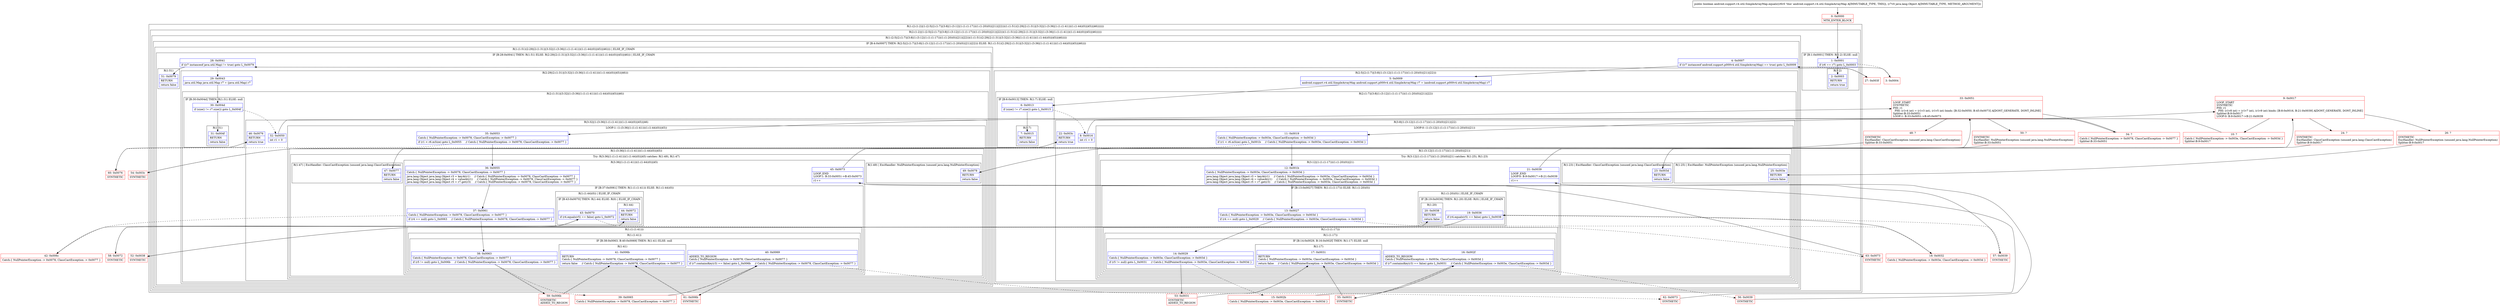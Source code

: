 digraph "CFG forandroid.support.v4.util.SimpleArrayMap.equals(Ljava\/lang\/Object;)Z" {
subgraph cluster_Region_2035183107 {
label = "R(1:(2:(1:2)|(1:(2:5|(2:(1:7)|(3:8|(1:(3:12|(1:(1:(1:17)))(1:(1:20)(0))|21))|22)))(1:(1:51)(2:29|(2:(1:31)|(3:32|(1:(3:36|(1:(1:(1:41)))(1:(1:44)(0))|45))|46)))))))";
node [shape=record,color=blue];
subgraph cluster_Region_416751990 {
label = "R(2:(1:2)|(1:(2:5|(2:(1:7)|(3:8|(1:(3:12|(1:(1:(1:17)))(1:(1:20)(0))|21))|22)))(1:(1:51)(2:29|(2:(1:31)|(3:32|(1:(3:36|(1:(1:(1:41)))(1:(1:44)(0))|45))|46))))))";
node [shape=record,color=blue];
subgraph cluster_IfRegion_1741418944 {
label = "IF [B:1:0x0001] THEN: R(1:2) ELSE: null";
node [shape=record,color=blue];
Node_1 [shape=record,label="{1\:\ 0x0001|if (r6 == r7) goto L_0x0003\l}"];
subgraph cluster_Region_559478114 {
label = "R(1:2)";
node [shape=record,color=blue];
Node_2 [shape=record,label="{2\:\ 0x0003|RETURN\l|return true\l}"];
}
}
subgraph cluster_Region_728545596 {
label = "R(1:(2:5|(2:(1:7)|(3:8|(1:(3:12|(1:(1:(1:17)))(1:(1:20)(0))|21))|22)))(1:(1:51)(2:29|(2:(1:31)|(3:32|(1:(3:36|(1:(1:(1:41)))(1:(1:44)(0))|45))|46)))))";
node [shape=record,color=blue];
subgraph cluster_IfRegion_168948150 {
label = "IF [B:4:0x0007] THEN: R(2:5|(2:(1:7)|(3:8|(1:(3:12|(1:(1:(1:17)))(1:(1:20)(0))|21))|22))) ELSE: R(1:(1:51)(2:29|(2:(1:31)|(3:32|(1:(3:36|(1:(1:(1:41)))(1:(1:44)(0))|45))|46))))";
node [shape=record,color=blue];
Node_4 [shape=record,label="{4\:\ 0x0007|if ((r7 instanceof android.support.p000v4.util.SimpleArrayMap) == true) goto L_0x0009\l}"];
subgraph cluster_Region_504038926 {
label = "R(2:5|(2:(1:7)|(3:8|(1:(3:12|(1:(1:(1:17)))(1:(1:20)(0))|21))|22)))";
node [shape=record,color=blue];
Node_5 [shape=record,label="{5\:\ 0x0009|android.support.v4.util.SimpleArrayMap android.support.p000v4.util.SimpleArrayMap r7 = (android.support.p000v4.util.SimpleArrayMap) r7\l}"];
subgraph cluster_Region_845960389 {
label = "R(2:(1:7)|(3:8|(1:(3:12|(1:(1:(1:17)))(1:(1:20)(0))|21))|22))";
node [shape=record,color=blue];
subgraph cluster_IfRegion_211718965 {
label = "IF [B:6:0x0013] THEN: R(1:7) ELSE: null";
node [shape=record,color=blue];
Node_6 [shape=record,label="{6\:\ 0x0013|if (size() != r7.size()) goto L_0x0015\l}"];
subgraph cluster_Region_1417237519 {
label = "R(1:7)";
node [shape=record,color=blue];
Node_7 [shape=record,label="{7\:\ 0x0015|RETURN\l|return false\l}"];
}
}
subgraph cluster_Region_1629634584 {
label = "R(3:8|(1:(3:12|(1:(1:(1:17)))(1:(1:20)(0))|21))|22)";
node [shape=record,color=blue];
Node_8 [shape=record,label="{8\:\ 0x0016|int r1 = 0\l}"];
subgraph cluster_LoopRegion_425553970 {
label = "LOOP:0: (1:(3:12|(1:(1:(1:17)))(1:(1:20)(0))|21))";
node [shape=record,color=blue];
Node_11 [shape=record,label="{11\:\ 0x0019|Catch:\{ NullPointerException \-\> 0x003e, ClassCastException \-\> 0x003d \}\l|if (r1 \< r6.mSize) goto L_0x001b     \/\/ Catch:\{ NullPointerException \-\> 0x003e, ClassCastException \-\> 0x003d \}\l}"];
subgraph cluster_Region_445817573 {
label = "R(1:(3:12|(1:(1:(1:17)))(1:(1:20)(0))|21))";
node [shape=record,color=blue];
subgraph cluster_TryCatchRegion_520846400 {
label = "Try: R(3:12|(1:(1:(1:17)))(1:(1:20)(0))|21) catches: R(1:25), R(1:23)";
node [shape=record,color=blue];
subgraph cluster_Region_45062938 {
label = "R(3:12|(1:(1:(1:17)))(1:(1:20)(0))|21)";
node [shape=record,color=blue];
Node_12 [shape=record,label="{12\:\ 0x001b|Catch:\{ NullPointerException \-\> 0x003e, ClassCastException \-\> 0x003d \}\l|java.lang.Object java.lang.Object r3 = keyAt(r1)     \/\/ Catch:\{ NullPointerException \-\> 0x003e, ClassCastException \-\> 0x003d \}\ljava.lang.Object java.lang.Object r4 = valueAt(r1)     \/\/ Catch:\{ NullPointerException \-\> 0x003e, ClassCastException \-\> 0x003d \}\ljava.lang.Object java.lang.Object r5 = r7.get(r3)     \/\/ Catch:\{ NullPointerException \-\> 0x003e, ClassCastException \-\> 0x003d \}\l}"];
subgraph cluster_IfRegion_1741967176 {
label = "IF [B:13:0x0027] THEN: R(1:(1:(1:17))) ELSE: R(1:(1:20)(0))";
node [shape=record,color=blue];
Node_13 [shape=record,label="{13\:\ 0x0027|Catch:\{ NullPointerException \-\> 0x003e, ClassCastException \-\> 0x003d \}\l|if (r4 == null) goto L_0x0029     \/\/ Catch:\{ NullPointerException \-\> 0x003e, ClassCastException \-\> 0x003d \}\l}"];
subgraph cluster_Region_1326565656 {
label = "R(1:(1:(1:17)))";
node [shape=record,color=blue];
subgraph cluster_Region_1364600281 {
label = "R(1:(1:17))";
node [shape=record,color=blue];
subgraph cluster_IfRegion_660539787 {
label = "IF [B:14:0x0029, B:16:0x002f] THEN: R(1:17) ELSE: null";
node [shape=record,color=blue];
Node_14 [shape=record,label="{14\:\ 0x0029|Catch:\{ NullPointerException \-\> 0x003e, ClassCastException \-\> 0x003d \}\l|if (r5 != null) goto L_0x0031     \/\/ Catch:\{ NullPointerException \-\> 0x003e, ClassCastException \-\> 0x003d \}\l}"];
Node_16 [shape=record,label="{16\:\ 0x002f|ADDED_TO_REGION\lCatch:\{ NullPointerException \-\> 0x003e, ClassCastException \-\> 0x003d \}\l|if (r7.containsKey(r3) == false) goto L_0x0031     \/\/ Catch:\{ NullPointerException \-\> 0x003e, ClassCastException \-\> 0x003d \}\l}"];
subgraph cluster_Region_1583095964 {
label = "R(1:17)";
node [shape=record,color=blue];
Node_17 [shape=record,label="{17\:\ 0x0031|RETURN\lCatch:\{ NullPointerException \-\> 0x003e, ClassCastException \-\> 0x003d \}\l|return false     \/\/ Catch:\{ NullPointerException \-\> 0x003e, ClassCastException \-\> 0x003d \}\l}"];
}
}
}
}
subgraph cluster_Region_452046443 {
label = "R(1:(1:20)(0)) | ELSE_IF_CHAIN\l";
node [shape=record,color=blue];
subgraph cluster_IfRegion_941101416 {
label = "IF [B:19:0x0036] THEN: R(1:20) ELSE: R(0) | ELSE_IF_CHAIN\l";
node [shape=record,color=blue];
Node_19 [shape=record,label="{19\:\ 0x0036|if (r4.equals(r5) == false) goto L_0x0038\l}"];
subgraph cluster_Region_1542057252 {
label = "R(1:20)";
node [shape=record,color=blue];
Node_20 [shape=record,label="{20\:\ 0x0038|RETURN\l|return false\l}"];
}
subgraph cluster_Region_997286765 {
label = "R(0)";
node [shape=record,color=blue];
}
}
}
}
Node_21 [shape=record,label="{21\:\ 0x0039|LOOP_END\lLOOP:0: B:9:0x0017\-\>B:21:0x0039\l|r1++\l}"];
}
subgraph cluster_Region_68615263 {
label = "R(1:25) | ExcHandler: NullPointerException (unused java.lang.NullPointerException)\l";
node [shape=record,color=blue];
Node_25 [shape=record,label="{25\:\ 0x003e|RETURN\l|return false\l}"];
}
subgraph cluster_Region_327387200 {
label = "R(1:23) | ExcHandler: ClassCastException (unused java.lang.ClassCastException)\l";
node [shape=record,color=blue];
Node_23 [shape=record,label="{23\:\ 0x003d|RETURN\l|return false\l}"];
}
}
}
}
Node_22 [shape=record,label="{22\:\ 0x003c|RETURN\l|return true\l}"];
}
}
}
subgraph cluster_Region_127387609 {
label = "R(1:(1:51)(2:29|(2:(1:31)|(3:32|(1:(3:36|(1:(1:(1:41)))(1:(1:44)(0))|45))|46)))) | ELSE_IF_CHAIN\l";
node [shape=record,color=blue];
subgraph cluster_IfRegion_927839821 {
label = "IF [B:28:0x0041] THEN: R(1:51) ELSE: R(2:29|(2:(1:31)|(3:32|(1:(3:36|(1:(1:(1:41)))(1:(1:44)(0))|45))|46))) | ELSE_IF_CHAIN\l";
node [shape=record,color=blue];
Node_28 [shape=record,label="{28\:\ 0x0041|if ((r7 instanceof java.util.Map) != true) goto L_0x0079\l}"];
subgraph cluster_Region_67780863 {
label = "R(1:51)";
node [shape=record,color=blue];
Node_51 [shape=record,label="{51\:\ 0x0079|RETURN\l|return false\l}"];
}
subgraph cluster_Region_2059069287 {
label = "R(2:29|(2:(1:31)|(3:32|(1:(3:36|(1:(1:(1:41)))(1:(1:44)(0))|45))|46)))";
node [shape=record,color=blue];
Node_29 [shape=record,label="{29\:\ 0x0043|java.util.Map java.util.Map r7 = (java.util.Map) r7\l}"];
subgraph cluster_Region_197401014 {
label = "R(2:(1:31)|(3:32|(1:(3:36|(1:(1:(1:41)))(1:(1:44)(0))|45))|46))";
node [shape=record,color=blue];
subgraph cluster_IfRegion_1307598810 {
label = "IF [B:30:0x004d] THEN: R(1:31) ELSE: null";
node [shape=record,color=blue];
Node_30 [shape=record,label="{30\:\ 0x004d|if (size() != r7.size()) goto L_0x004f\l}"];
subgraph cluster_Region_844410392 {
label = "R(1:31)";
node [shape=record,color=blue];
Node_31 [shape=record,label="{31\:\ 0x004f|RETURN\l|return false\l}"];
}
}
subgraph cluster_Region_990732127 {
label = "R(3:32|(1:(3:36|(1:(1:(1:41)))(1:(1:44)(0))|45))|46)";
node [shape=record,color=blue];
Node_32 [shape=record,label="{32\:\ 0x0050|int r1 = 0\l}"];
subgraph cluster_LoopRegion_1951189355 {
label = "LOOP:1: (1:(3:36|(1:(1:(1:41)))(1:(1:44)(0))|45))";
node [shape=record,color=blue];
Node_35 [shape=record,label="{35\:\ 0x0053|Catch:\{ NullPointerException \-\> 0x0078, ClassCastException \-\> 0x0077 \}\l|if (r1 \< r6.mSize) goto L_0x0055     \/\/ Catch:\{ NullPointerException \-\> 0x0078, ClassCastException \-\> 0x0077 \}\l}"];
subgraph cluster_Region_1760664001 {
label = "R(1:(3:36|(1:(1:(1:41)))(1:(1:44)(0))|45))";
node [shape=record,color=blue];
subgraph cluster_TryCatchRegion_1042952600 {
label = "Try: R(3:36|(1:(1:(1:41)))(1:(1:44)(0))|45) catches: R(1:49), R(1:47)";
node [shape=record,color=blue];
subgraph cluster_Region_2042338107 {
label = "R(3:36|(1:(1:(1:41)))(1:(1:44)(0))|45)";
node [shape=record,color=blue];
Node_36 [shape=record,label="{36\:\ 0x0055|Catch:\{ NullPointerException \-\> 0x0078, ClassCastException \-\> 0x0077 \}\l|java.lang.Object java.lang.Object r3 = keyAt(r1)     \/\/ Catch:\{ NullPointerException \-\> 0x0078, ClassCastException \-\> 0x0077 \}\ljava.lang.Object java.lang.Object r4 = valueAt(r1)     \/\/ Catch:\{ NullPointerException \-\> 0x0078, ClassCastException \-\> 0x0077 \}\ljava.lang.Object java.lang.Object r5 = r7.get(r3)     \/\/ Catch:\{ NullPointerException \-\> 0x0078, ClassCastException \-\> 0x0077 \}\l}"];
subgraph cluster_IfRegion_1368127130 {
label = "IF [B:37:0x0061] THEN: R(1:(1:(1:41))) ELSE: R(1:(1:44)(0))";
node [shape=record,color=blue];
Node_37 [shape=record,label="{37\:\ 0x0061|Catch:\{ NullPointerException \-\> 0x0078, ClassCastException \-\> 0x0077 \}\l|if (r4 == null) goto L_0x0063     \/\/ Catch:\{ NullPointerException \-\> 0x0078, ClassCastException \-\> 0x0077 \}\l}"];
subgraph cluster_Region_361272898 {
label = "R(1:(1:(1:41)))";
node [shape=record,color=blue];
subgraph cluster_Region_45862533 {
label = "R(1:(1:41))";
node [shape=record,color=blue];
subgraph cluster_IfRegion_379654963 {
label = "IF [B:38:0x0063, B:40:0x0069] THEN: R(1:41) ELSE: null";
node [shape=record,color=blue];
Node_38 [shape=record,label="{38\:\ 0x0063|Catch:\{ NullPointerException \-\> 0x0078, ClassCastException \-\> 0x0077 \}\l|if (r5 != null) goto L_0x006b     \/\/ Catch:\{ NullPointerException \-\> 0x0078, ClassCastException \-\> 0x0077 \}\l}"];
Node_40 [shape=record,label="{40\:\ 0x0069|ADDED_TO_REGION\lCatch:\{ NullPointerException \-\> 0x0078, ClassCastException \-\> 0x0077 \}\l|if (r7.containsKey(r3) == false) goto L_0x006b     \/\/ Catch:\{ NullPointerException \-\> 0x0078, ClassCastException \-\> 0x0077 \}\l}"];
subgraph cluster_Region_1725984898 {
label = "R(1:41)";
node [shape=record,color=blue];
Node_41 [shape=record,label="{41\:\ 0x006b|RETURN\lCatch:\{ NullPointerException \-\> 0x0078, ClassCastException \-\> 0x0077 \}\l|return false     \/\/ Catch:\{ NullPointerException \-\> 0x0078, ClassCastException \-\> 0x0077 \}\l}"];
}
}
}
}
subgraph cluster_Region_153697079 {
label = "R(1:(1:44)(0)) | ELSE_IF_CHAIN\l";
node [shape=record,color=blue];
subgraph cluster_IfRegion_1328369427 {
label = "IF [B:43:0x0070] THEN: R(1:44) ELSE: R(0) | ELSE_IF_CHAIN\l";
node [shape=record,color=blue];
Node_43 [shape=record,label="{43\:\ 0x0070|if (r4.equals(r5) == false) goto L_0x0072\l}"];
subgraph cluster_Region_1489147606 {
label = "R(1:44)";
node [shape=record,color=blue];
Node_44 [shape=record,label="{44\:\ 0x0072|RETURN\l|return false\l}"];
}
subgraph cluster_Region_72463533 {
label = "R(0)";
node [shape=record,color=blue];
}
}
}
}
Node_45 [shape=record,label="{45\:\ 0x0073|LOOP_END\lLOOP:1: B:33:0x0051\-\>B:45:0x0073\l|r1++\l}"];
}
subgraph cluster_Region_1641066693 {
label = "R(1:49) | ExcHandler: NullPointerException (unused java.lang.NullPointerException)\l";
node [shape=record,color=blue];
Node_49 [shape=record,label="{49\:\ 0x0078|RETURN\l|return false\l}"];
}
subgraph cluster_Region_568385355 {
label = "R(1:47) | ExcHandler: ClassCastException (unused java.lang.ClassCastException)\l";
node [shape=record,color=blue];
Node_47 [shape=record,label="{47\:\ 0x0077|RETURN\l|return false\l}"];
}
}
}
}
Node_46 [shape=record,label="{46\:\ 0x0076|RETURN\l|return true\l}"];
}
}
}
}
}
}
}
}
}
subgraph cluster_Region_68615263 {
label = "R(1:25) | ExcHandler: NullPointerException (unused java.lang.NullPointerException)\l";
node [shape=record,color=blue];
Node_25 [shape=record,label="{25\:\ 0x003e|RETURN\l|return false\l}"];
}
subgraph cluster_Region_327387200 {
label = "R(1:23) | ExcHandler: ClassCastException (unused java.lang.ClassCastException)\l";
node [shape=record,color=blue];
Node_23 [shape=record,label="{23\:\ 0x003d|RETURN\l|return false\l}"];
}
subgraph cluster_Region_1641066693 {
label = "R(1:49) | ExcHandler: NullPointerException (unused java.lang.NullPointerException)\l";
node [shape=record,color=blue];
Node_49 [shape=record,label="{49\:\ 0x0078|RETURN\l|return false\l}"];
}
subgraph cluster_Region_568385355 {
label = "R(1:47) | ExcHandler: ClassCastException (unused java.lang.ClassCastException)\l";
node [shape=record,color=blue];
Node_47 [shape=record,label="{47\:\ 0x0077|RETURN\l|return false\l}"];
}
Node_0 [shape=record,color=red,label="{0\:\ 0x0000|MTH_ENTER_BLOCK\l}"];
Node_3 [shape=record,color=red,label="{3\:\ 0x0004}"];
Node_9 [shape=record,color=red,label="{9\:\ 0x0017|LOOP_START\lSYNTHETIC\lPHI: r1 \l  PHI: (r1v8 int) = (r1v7 int), (r1v9 int) binds: [B:8:0x0016, B:21:0x0039] A[DONT_GENERATE, DONT_INLINE]\lSplitter:B:9:0x0017\lLOOP:0: B:9:0x0017\-\>B:21:0x0039\l}"];
Node_10 [shape=record,color=red,label="{10\:\ ?|Catch:\{ NullPointerException \-\> 0x003e, ClassCastException \-\> 0x003d \}\lSplitter:B:9:0x0017\l}"];
Node_15 [shape=record,color=red,label="{15\:\ 0x002b|Catch:\{ NullPointerException \-\> 0x003e, ClassCastException \-\> 0x003d \}\l}"];
Node_18 [shape=record,color=red,label="{18\:\ 0x0032|Catch:\{ NullPointerException \-\> 0x003e, ClassCastException \-\> 0x003d \}\l}"];
Node_24 [shape=record,color=red,label="{24\:\ ?|SYNTHETIC\lExcHandler: ClassCastException (unused java.lang.ClassCastException)\lSplitter:B:9:0x0017\l}"];
Node_26 [shape=record,color=red,label="{26\:\ ?|SYNTHETIC\lExcHandler: NullPointerException (unused java.lang.NullPointerException)\lSplitter:B:9:0x0017\l}"];
Node_27 [shape=record,color=red,label="{27\:\ 0x003f}"];
Node_33 [shape=record,color=red,label="{33\:\ 0x0051|LOOP_START\lSYNTHETIC\lPHI: r1 \l  PHI: (r1v4 int) = (r1v3 int), (r1v5 int) binds: [B:32:0x0050, B:45:0x0073] A[DONT_GENERATE, DONT_INLINE]\lSplitter:B:33:0x0051\lLOOP:1: B:33:0x0051\-\>B:45:0x0073\l}"];
Node_34 [shape=record,color=red,label="{34\:\ ?|Catch:\{ NullPointerException \-\> 0x0078, ClassCastException \-\> 0x0077 \}\lSplitter:B:33:0x0051\l}"];
Node_39 [shape=record,color=red,label="{39\:\ 0x0065|Catch:\{ NullPointerException \-\> 0x0078, ClassCastException \-\> 0x0077 \}\l}"];
Node_42 [shape=record,color=red,label="{42\:\ 0x006c|Catch:\{ NullPointerException \-\> 0x0078, ClassCastException \-\> 0x0077 \}\l}"];
Node_48 [shape=record,color=red,label="{48\:\ ?|SYNTHETIC\lExcHandler: ClassCastException (unused java.lang.ClassCastException)\lSplitter:B:33:0x0051\l}"];
Node_50 [shape=record,color=red,label="{50\:\ ?|SYNTHETIC\lExcHandler: NullPointerException (unused java.lang.NullPointerException)\lSplitter:B:33:0x0051\l}"];
Node_52 [shape=record,color=red,label="{52\:\ 0x0038|SYNTHETIC\l}"];
Node_53 [shape=record,color=red,label="{53\:\ 0x0031|SYNTHETIC\lADDED_TO_REGION\l}"];
Node_54 [shape=record,color=red,label="{54\:\ 0x003c|SYNTHETIC\l}"];
Node_55 [shape=record,color=red,label="{55\:\ 0x0031|SYNTHETIC\l}"];
Node_56 [shape=record,color=red,label="{56\:\ 0x0039|SYNTHETIC\l}"];
Node_57 [shape=record,color=red,label="{57\:\ 0x0039|SYNTHETIC\l}"];
Node_58 [shape=record,color=red,label="{58\:\ 0x0072|SYNTHETIC\l}"];
Node_59 [shape=record,color=red,label="{59\:\ 0x006b|SYNTHETIC\lADDED_TO_REGION\l}"];
Node_60 [shape=record,color=red,label="{60\:\ 0x0076|SYNTHETIC\l}"];
Node_61 [shape=record,color=red,label="{61\:\ 0x006b|SYNTHETIC\l}"];
Node_62 [shape=record,color=red,label="{62\:\ 0x0073|SYNTHETIC\l}"];
Node_63 [shape=record,color=red,label="{63\:\ 0x0073|SYNTHETIC\l}"];
MethodNode[shape=record,label="{public boolean android.support.v4.util.SimpleArrayMap.equals((r6v0 'this' android.support.v4.util.SimpleArrayMap A[IMMUTABLE_TYPE, THIS]), (r7v0 java.lang.Object A[IMMUTABLE_TYPE, METHOD_ARGUMENT])) }"];
MethodNode -> Node_0;
Node_1 -> Node_2;
Node_1 -> Node_3[style=dashed];
Node_4 -> Node_5;
Node_4 -> Node_27[style=dashed];
Node_5 -> Node_6;
Node_6 -> Node_7;
Node_6 -> Node_8[style=dashed];
Node_8 -> Node_9;
Node_11 -> Node_12;
Node_11 -> Node_54[style=dashed];
Node_12 -> Node_13;
Node_13 -> Node_14;
Node_13 -> Node_18[style=dashed];
Node_14 -> Node_15[style=dashed];
Node_14 -> Node_53;
Node_16 -> Node_55;
Node_16 -> Node_56[style=dashed];
Node_19 -> Node_52;
Node_19 -> Node_57[style=dashed];
Node_21 -> Node_9;
Node_28 -> Node_29[style=dashed];
Node_28 -> Node_51;
Node_29 -> Node_30;
Node_30 -> Node_31;
Node_30 -> Node_32[style=dashed];
Node_32 -> Node_33;
Node_35 -> Node_36;
Node_35 -> Node_60[style=dashed];
Node_36 -> Node_37;
Node_37 -> Node_38;
Node_37 -> Node_42[style=dashed];
Node_38 -> Node_39[style=dashed];
Node_38 -> Node_59;
Node_40 -> Node_61;
Node_40 -> Node_62[style=dashed];
Node_43 -> Node_58;
Node_43 -> Node_63[style=dashed];
Node_45 -> Node_33;
Node_0 -> Node_1;
Node_3 -> Node_4;
Node_9 -> Node_10;
Node_9 -> Node_26;
Node_9 -> Node_24;
Node_10 -> Node_11;
Node_15 -> Node_16;
Node_18 -> Node_19;
Node_24 -> Node_23;
Node_26 -> Node_25;
Node_27 -> Node_28;
Node_33 -> Node_34;
Node_33 -> Node_50;
Node_33 -> Node_48;
Node_34 -> Node_35;
Node_39 -> Node_40;
Node_42 -> Node_43;
Node_48 -> Node_47;
Node_50 -> Node_49;
Node_52 -> Node_20;
Node_53 -> Node_17;
Node_54 -> Node_22;
Node_55 -> Node_17;
Node_56 -> Node_21;
Node_57 -> Node_21;
Node_58 -> Node_44;
Node_59 -> Node_41;
Node_60 -> Node_46;
Node_61 -> Node_41;
Node_62 -> Node_45;
Node_63 -> Node_45;
}


